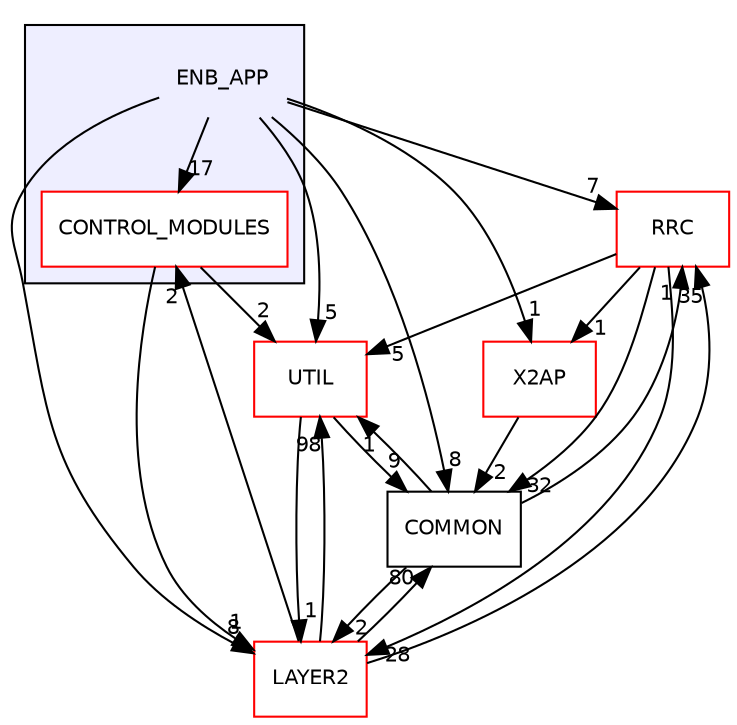 digraph "ENB_APP" {
  compound=true
  node [ fontsize="10", fontname="Helvetica"];
  edge [ labelfontsize="10", labelfontname="Helvetica"];
  subgraph clusterdir_0166fe07a796440ce838c7f409d24361 {
    graph [ bgcolor="#eeeeff", pencolor="black", label="" URL="dir_0166fe07a796440ce838c7f409d24361.html"];
    dir_0166fe07a796440ce838c7f409d24361 [shape=plaintext label="ENB_APP"];
    dir_a9b50eafa6fe4feab2a5219d801601da [shape=box label="CONTROL_MODULES" color="red" fillcolor="white" style="filled" URL="dir_a9b50eafa6fe4feab2a5219d801601da.html"];
  }
  dir_be273f88df77d80d90cc38d9cfe431df [shape=box label="RRC" fillcolor="white" style="filled" color="red" URL="dir_be273f88df77d80d90cc38d9cfe431df.html"];
  dir_589c038ec477796bd05e0ef97bb6baa5 [shape=box label="UTIL" fillcolor="white" style="filled" color="red" URL="dir_589c038ec477796bd05e0ef97bb6baa5.html"];
  dir_7df49ef0c5f0d4b2a785a319ccac4397 [shape=box label="COMMON" URL="dir_7df49ef0c5f0d4b2a785a319ccac4397.html"];
  dir_5ca6936ce087eee19ec76772880a265c [shape=box label="LAYER2" fillcolor="white" style="filled" color="red" URL="dir_5ca6936ce087eee19ec76772880a265c.html"];
  dir_877a8a43f281b35bfd8fe1fdf98d526b [shape=box label="X2AP" fillcolor="white" style="filled" color="red" URL="dir_877a8a43f281b35bfd8fe1fdf98d526b.html"];
  dir_a9b50eafa6fe4feab2a5219d801601da->dir_589c038ec477796bd05e0ef97bb6baa5 [headlabel="2", labeldistance=1.5 headhref="dir_000007_000020.html"];
  dir_a9b50eafa6fe4feab2a5219d801601da->dir_5ca6936ce087eee19ec76772880a265c [headlabel="1", labeldistance=1.5 headhref="dir_000007_000001.html"];
  dir_589c038ec477796bd05e0ef97bb6baa5->dir_7df49ef0c5f0d4b2a785a319ccac4397 [headlabel="9", labeldistance=1.5 headhref="dir_000020_000000.html"];
  dir_589c038ec477796bd05e0ef97bb6baa5->dir_5ca6936ce087eee19ec76772880a265c [headlabel="1", labeldistance=1.5 headhref="dir_000020_000001.html"];
  dir_be273f88df77d80d90cc38d9cfe431df->dir_589c038ec477796bd05e0ef97bb6baa5 [headlabel="5", labeldistance=1.5 headhref="dir_000022_000020.html"];
  dir_be273f88df77d80d90cc38d9cfe431df->dir_7df49ef0c5f0d4b2a785a319ccac4397 [headlabel="32", labeldistance=1.5 headhref="dir_000022_000000.html"];
  dir_be273f88df77d80d90cc38d9cfe431df->dir_5ca6936ce087eee19ec76772880a265c [headlabel="28", labeldistance=1.5 headhref="dir_000022_000001.html"];
  dir_be273f88df77d80d90cc38d9cfe431df->dir_877a8a43f281b35bfd8fe1fdf98d526b [headlabel="1", labeldistance=1.5 headhref="dir_000022_000015.html"];
  dir_7df49ef0c5f0d4b2a785a319ccac4397->dir_be273f88df77d80d90cc38d9cfe431df [headlabel="1", labeldistance=1.5 headhref="dir_000000_000022.html"];
  dir_7df49ef0c5f0d4b2a785a319ccac4397->dir_589c038ec477796bd05e0ef97bb6baa5 [headlabel="1", labeldistance=1.5 headhref="dir_000000_000020.html"];
  dir_7df49ef0c5f0d4b2a785a319ccac4397->dir_5ca6936ce087eee19ec76772880a265c [headlabel="2", labeldistance=1.5 headhref="dir_000000_000001.html"];
  dir_5ca6936ce087eee19ec76772880a265c->dir_a9b50eafa6fe4feab2a5219d801601da [headlabel="2", labeldistance=1.5 headhref="dir_000001_000007.html"];
  dir_5ca6936ce087eee19ec76772880a265c->dir_be273f88df77d80d90cc38d9cfe431df [headlabel="35", labeldistance=1.5 headhref="dir_000001_000022.html"];
  dir_5ca6936ce087eee19ec76772880a265c->dir_589c038ec477796bd05e0ef97bb6baa5 [headlabel="98", labeldistance=1.5 headhref="dir_000001_000020.html"];
  dir_5ca6936ce087eee19ec76772880a265c->dir_7df49ef0c5f0d4b2a785a319ccac4397 [headlabel="80", labeldistance=1.5 headhref="dir_000001_000000.html"];
  dir_0166fe07a796440ce838c7f409d24361->dir_a9b50eafa6fe4feab2a5219d801601da [headlabel="17", labeldistance=1.5 headhref="dir_000006_000007.html"];
  dir_0166fe07a796440ce838c7f409d24361->dir_be273f88df77d80d90cc38d9cfe431df [headlabel="7", labeldistance=1.5 headhref="dir_000006_000022.html"];
  dir_0166fe07a796440ce838c7f409d24361->dir_589c038ec477796bd05e0ef97bb6baa5 [headlabel="5", labeldistance=1.5 headhref="dir_000006_000020.html"];
  dir_0166fe07a796440ce838c7f409d24361->dir_7df49ef0c5f0d4b2a785a319ccac4397 [headlabel="8", labeldistance=1.5 headhref="dir_000006_000000.html"];
  dir_0166fe07a796440ce838c7f409d24361->dir_5ca6936ce087eee19ec76772880a265c [headlabel="8", labeldistance=1.5 headhref="dir_000006_000001.html"];
  dir_0166fe07a796440ce838c7f409d24361->dir_877a8a43f281b35bfd8fe1fdf98d526b [headlabel="1", labeldistance=1.5 headhref="dir_000006_000015.html"];
  dir_877a8a43f281b35bfd8fe1fdf98d526b->dir_7df49ef0c5f0d4b2a785a319ccac4397 [headlabel="2", labeldistance=1.5 headhref="dir_000015_000000.html"];
}
